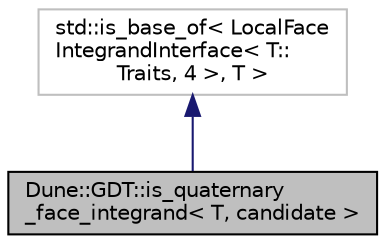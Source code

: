 digraph "Dune::GDT::is_quaternary_face_integrand&lt; T, candidate &gt;"
{
  edge [fontname="Helvetica",fontsize="10",labelfontname="Helvetica",labelfontsize="10"];
  node [fontname="Helvetica",fontsize="10",shape=record];
  Node1 [label="Dune::GDT::is_quaternary\l_face_integrand\< T, candidate \>",height=0.2,width=0.4,color="black", fillcolor="grey75", style="filled", fontcolor="black"];
  Node2 -> Node1 [dir="back",color="midnightblue",fontsize="10",style="solid",fontname="Helvetica"];
  Node2 [label="std::is_base_of\< LocalFace\lIntegrandInterface\< T::\lTraits, 4 \>, T \>",height=0.2,width=0.4,color="grey75", fillcolor="white", style="filled"];
}
